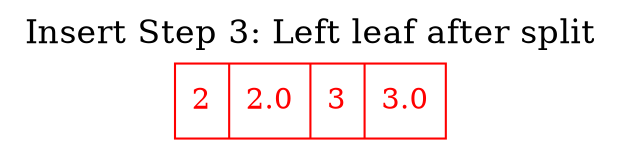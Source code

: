 digraph BPlusTree {
    node [shape=record];
    label = "Insert Step 3: Left leaf after split";
    labelloc = "top";
    fontsize = 16;
    Leaf0 [label="<f0> 2 | 2.0 | <f1> 3 | 3.0", color=red, fontcolor=red];
}
